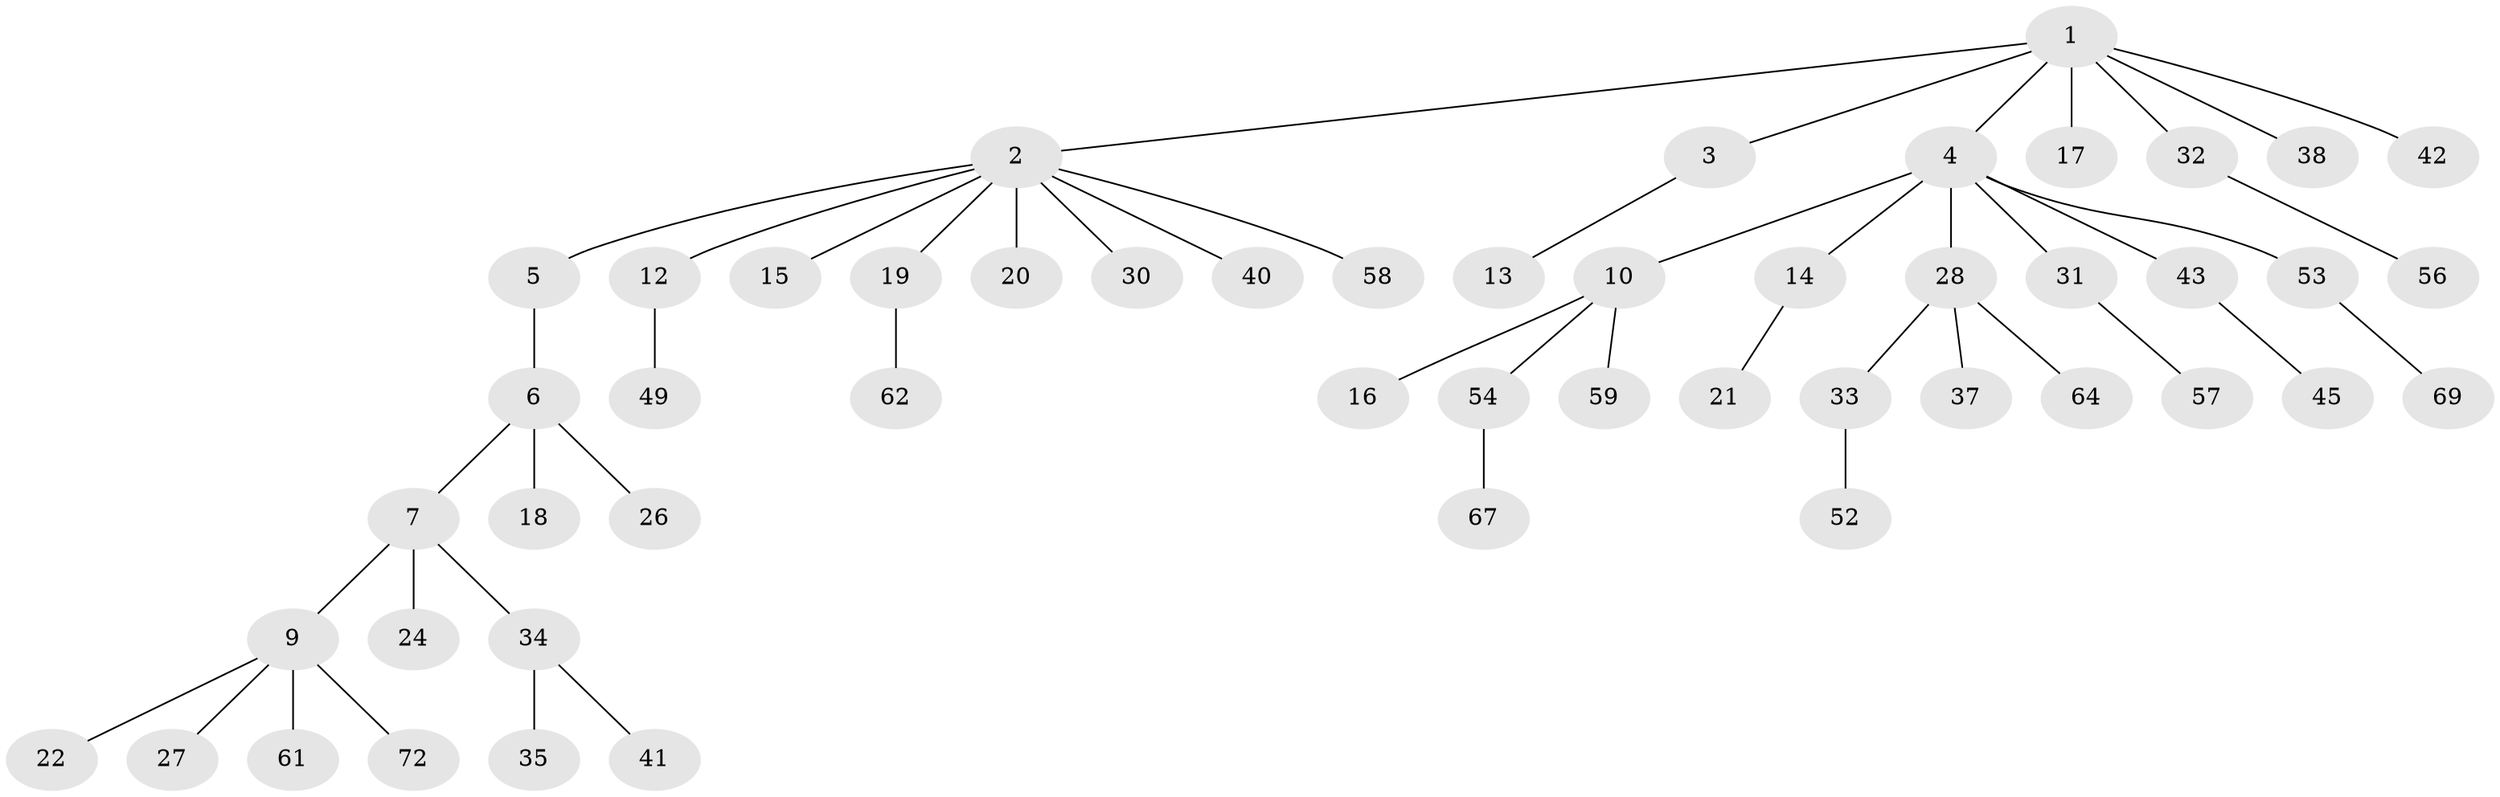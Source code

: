 // Generated by graph-tools (version 1.1) at 2025/24/03/03/25 07:24:06]
// undirected, 51 vertices, 50 edges
graph export_dot {
graph [start="1"]
  node [color=gray90,style=filled];
  1;
  2 [super="+29"];
  3 [super="+11"];
  4 [super="+23"];
  5 [super="+47"];
  6 [super="+8"];
  7 [super="+71"];
  9 [super="+55"];
  10;
  12 [super="+36"];
  13;
  14 [super="+48"];
  15;
  16 [super="+51"];
  17 [super="+25"];
  18 [super="+68"];
  19;
  20 [super="+39"];
  21 [super="+46"];
  22;
  24;
  26;
  27;
  28 [super="+65"];
  30;
  31;
  32;
  33 [super="+44"];
  34;
  35;
  37;
  38;
  40 [super="+50"];
  41 [super="+60"];
  42;
  43 [super="+73"];
  45 [super="+70"];
  49;
  52;
  53 [super="+63"];
  54;
  56;
  57;
  58;
  59;
  61 [super="+66"];
  62;
  64;
  67;
  69;
  72;
  1 -- 2;
  1 -- 3;
  1 -- 4;
  1 -- 17;
  1 -- 32;
  1 -- 38;
  1 -- 42;
  2 -- 5;
  2 -- 12;
  2 -- 15;
  2 -- 19;
  2 -- 20;
  2 -- 30;
  2 -- 58;
  2 -- 40;
  3 -- 13;
  4 -- 10;
  4 -- 14;
  4 -- 31;
  4 -- 53;
  4 -- 43;
  4 -- 28;
  5 -- 6;
  6 -- 7;
  6 -- 18;
  6 -- 26;
  7 -- 9;
  7 -- 24;
  7 -- 34;
  9 -- 22;
  9 -- 27;
  9 -- 72;
  9 -- 61;
  10 -- 16;
  10 -- 54;
  10 -- 59;
  12 -- 49;
  14 -- 21;
  19 -- 62;
  28 -- 33;
  28 -- 37;
  28 -- 64;
  31 -- 57;
  32 -- 56;
  33 -- 52;
  34 -- 35;
  34 -- 41;
  43 -- 45;
  53 -- 69;
  54 -- 67;
}
